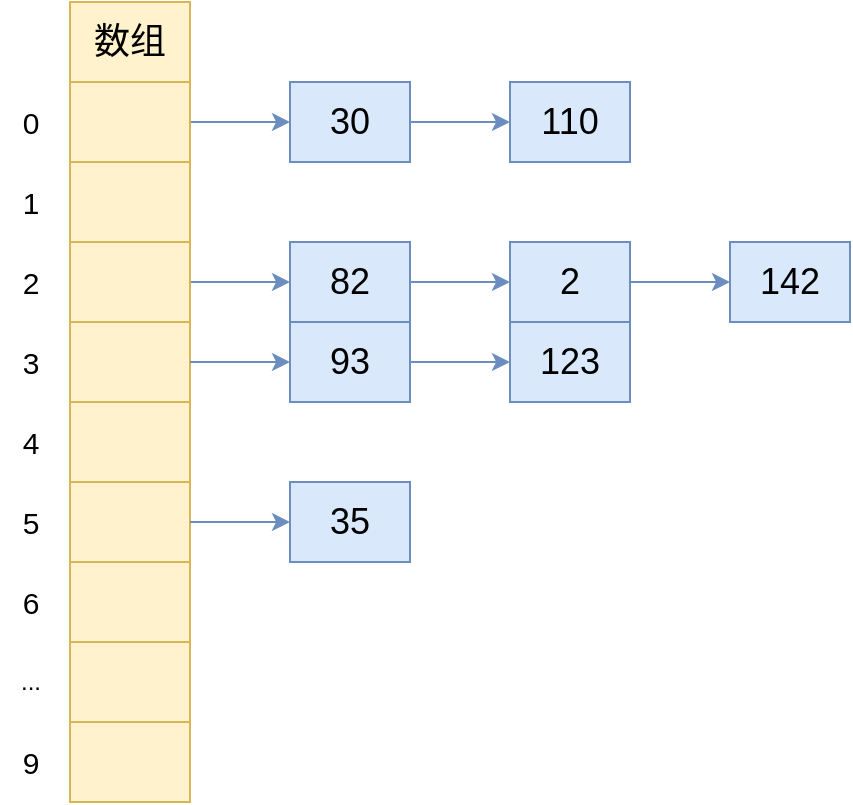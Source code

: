 <mxfile>
    <diagram id="Nv9RrkOkg1tPXbgBqCMM" name="第 1 页">
        <mxGraphModel dx="498" dy="518" grid="1" gridSize="10" guides="1" tooltips="1" connect="1" arrows="1" fold="1" page="1" pageScale="1" pageWidth="827" pageHeight="1169" math="0" shadow="0">
            <root>
                <mxCell id="0"/>
                <mxCell id="1" parent="0"/>
                <mxCell id="35" value="" style="edgeStyle=none;html=1;exitX=1;exitY=0.5;exitDx=0;exitDy=0;fillColor=#dae8fc;strokeColor=#6c8ebf;fontSize=18;" parent="1" source="22" target="34" edge="1">
                    <mxGeometry relative="1" as="geometry"/>
                </mxCell>
                <mxCell id="41" value="" style="edgeStyle=none;html=1;exitX=1;exitY=0.5;exitDx=0;exitDy=0;fillColor=#dae8fc;strokeColor=#6c8ebf;fontSize=18;" parent="1" source="3" target="40" edge="1">
                    <mxGeometry relative="1" as="geometry"/>
                </mxCell>
                <mxCell id="2" value="" style="shape=table;html=1;whiteSpace=wrap;startSize=0;container=1;collapsible=0;childLayout=tableLayout;rounded=0;swimlaneFillColor=none;fillColor=#fff2cc;strokeColor=#d6b656;fontSize=18;" parent="1" vertex="1">
                    <mxGeometry x="70" y="100" width="60" height="400" as="geometry"/>
                </mxCell>
                <mxCell id="7" value="" style="shape=partialRectangle;html=1;whiteSpace=wrap;collapsible=0;dropTarget=0;pointerEvents=0;fillColor=none;top=0;left=0;bottom=0;right=0;points=[[0,0.5],[1,0.5]];portConstraint=eastwest;fontSize=18;" parent="2" vertex="1">
                    <mxGeometry width="60" height="40" as="geometry"/>
                </mxCell>
                <mxCell id="8" value="数组" style="shape=partialRectangle;html=1;whiteSpace=wrap;connectable=0;fillColor=none;top=0;left=0;bottom=0;right=0;overflow=hidden;pointerEvents=1;fontSize=18;" parent="7" vertex="1">
                    <mxGeometry width="60" height="40" as="geometry">
                        <mxRectangle width="60" height="40" as="alternateBounds"/>
                    </mxGeometry>
                </mxCell>
                <mxCell id="22" value="" style="shape=partialRectangle;html=1;whiteSpace=wrap;collapsible=0;dropTarget=0;pointerEvents=0;fillColor=none;top=0;left=0;bottom=0;right=0;points=[[0,0.5],[1,0.5]];portConstraint=eastwest;fontSize=18;" parent="2" vertex="1">
                    <mxGeometry y="40" width="60" height="40" as="geometry"/>
                </mxCell>
                <mxCell id="23" value="" style="shape=partialRectangle;html=1;whiteSpace=wrap;connectable=0;fillColor=none;top=0;left=0;bottom=0;right=0;overflow=hidden;pointerEvents=1;fontSize=18;" parent="22" vertex="1">
                    <mxGeometry width="60" height="40" as="geometry">
                        <mxRectangle width="60" height="40" as="alternateBounds"/>
                    </mxGeometry>
                </mxCell>
                <mxCell id="11" value="" style="shape=partialRectangle;html=1;whiteSpace=wrap;collapsible=0;dropTarget=0;pointerEvents=0;fillColor=none;top=0;left=0;bottom=0;right=0;points=[[0,0.5],[1,0.5]];portConstraint=eastwest;fontSize=18;" parent="2" vertex="1">
                    <mxGeometry y="80" width="60" height="40" as="geometry"/>
                </mxCell>
                <mxCell id="12" value="" style="shape=partialRectangle;html=1;whiteSpace=wrap;connectable=0;fillColor=none;top=0;left=0;bottom=0;right=0;overflow=hidden;pointerEvents=1;fontSize=18;" parent="11" vertex="1">
                    <mxGeometry width="60" height="40" as="geometry">
                        <mxRectangle width="60" height="40" as="alternateBounds"/>
                    </mxGeometry>
                </mxCell>
                <mxCell id="3" value="" style="shape=partialRectangle;html=1;whiteSpace=wrap;collapsible=0;dropTarget=0;pointerEvents=0;fillColor=none;top=0;left=0;bottom=0;right=0;points=[[0,0.5],[1,0.5]];portConstraint=eastwest;fontSize=18;" parent="2" vertex="1">
                    <mxGeometry y="120" width="60" height="40" as="geometry"/>
                </mxCell>
                <mxCell id="4" value="" style="shape=partialRectangle;html=1;whiteSpace=wrap;connectable=0;fillColor=none;top=0;left=0;bottom=0;right=0;overflow=hidden;pointerEvents=1;fontSize=18;" parent="3" vertex="1">
                    <mxGeometry width="60" height="40" as="geometry">
                        <mxRectangle width="60" height="40" as="alternateBounds"/>
                    </mxGeometry>
                </mxCell>
                <mxCell id="14" style="shape=partialRectangle;html=1;whiteSpace=wrap;collapsible=0;dropTarget=0;pointerEvents=0;fillColor=none;top=0;left=0;bottom=0;right=0;points=[[0,0.5],[1,0.5]];portConstraint=eastwest;fontSize=18;" parent="2" vertex="1">
                    <mxGeometry y="160" width="60" height="40" as="geometry"/>
                </mxCell>
                <mxCell id="15" style="shape=partialRectangle;html=1;whiteSpace=wrap;connectable=0;fillColor=none;top=0;left=0;bottom=0;right=0;overflow=hidden;pointerEvents=1;fontSize=18;" parent="14" vertex="1">
                    <mxGeometry width="60" height="40" as="geometry">
                        <mxRectangle width="60" height="40" as="alternateBounds"/>
                    </mxGeometry>
                </mxCell>
                <mxCell id="16" style="shape=partialRectangle;html=1;whiteSpace=wrap;collapsible=0;dropTarget=0;pointerEvents=0;fillColor=none;top=0;left=0;bottom=0;right=0;points=[[0,0.5],[1,0.5]];portConstraint=eastwest;fontSize=18;" parent="2" vertex="1">
                    <mxGeometry y="200" width="60" height="40" as="geometry"/>
                </mxCell>
                <mxCell id="17" style="shape=partialRectangle;html=1;whiteSpace=wrap;connectable=0;fillColor=none;top=0;left=0;bottom=0;right=0;overflow=hidden;pointerEvents=1;fontSize=18;" parent="16" vertex="1">
                    <mxGeometry width="60" height="40" as="geometry">
                        <mxRectangle width="60" height="40" as="alternateBounds"/>
                    </mxGeometry>
                </mxCell>
                <mxCell id="18" style="shape=partialRectangle;html=1;whiteSpace=wrap;collapsible=0;dropTarget=0;pointerEvents=0;fillColor=none;top=0;left=0;bottom=0;right=0;points=[[0,0.5],[1,0.5]];portConstraint=eastwest;fontSize=18;" parent="2" vertex="1">
                    <mxGeometry y="240" width="60" height="40" as="geometry"/>
                </mxCell>
                <mxCell id="19" style="shape=partialRectangle;html=1;whiteSpace=wrap;connectable=0;fillColor=none;top=0;left=0;bottom=0;right=0;overflow=hidden;pointerEvents=1;fontSize=18;" parent="18" vertex="1">
                    <mxGeometry width="60" height="40" as="geometry">
                        <mxRectangle width="60" height="40" as="alternateBounds"/>
                    </mxGeometry>
                </mxCell>
                <mxCell id="20" style="shape=partialRectangle;html=1;whiteSpace=wrap;collapsible=0;dropTarget=0;pointerEvents=0;fillColor=none;top=0;left=0;bottom=0;right=0;points=[[0,0.5],[1,0.5]];portConstraint=eastwest;fontSize=18;" parent="2" vertex="1">
                    <mxGeometry y="280" width="60" height="40" as="geometry"/>
                </mxCell>
                <mxCell id="21" style="shape=partialRectangle;html=1;whiteSpace=wrap;connectable=0;fillColor=none;top=0;left=0;bottom=0;right=0;overflow=hidden;pointerEvents=1;fontSize=18;" parent="20" vertex="1">
                    <mxGeometry width="60" height="40" as="geometry">
                        <mxRectangle width="60" height="40" as="alternateBounds"/>
                    </mxGeometry>
                </mxCell>
                <mxCell id="61" style="shape=partialRectangle;html=1;whiteSpace=wrap;collapsible=0;dropTarget=0;pointerEvents=0;fillColor=none;top=0;left=0;bottom=0;right=0;points=[[0,0.5],[1,0.5]];portConstraint=eastwest;fontSize=18;" vertex="1" parent="2">
                    <mxGeometry y="320" width="60" height="40" as="geometry"/>
                </mxCell>
                <mxCell id="62" style="shape=partialRectangle;html=1;whiteSpace=wrap;connectable=0;fillColor=none;top=0;left=0;bottom=0;right=0;overflow=hidden;pointerEvents=1;fontSize=18;" vertex="1" parent="61">
                    <mxGeometry width="60" height="40" as="geometry">
                        <mxRectangle width="60" height="40" as="alternateBounds"/>
                    </mxGeometry>
                </mxCell>
                <mxCell id="63" style="shape=partialRectangle;html=1;whiteSpace=wrap;collapsible=0;dropTarget=0;pointerEvents=0;fillColor=none;top=0;left=0;bottom=0;right=0;points=[[0,0.5],[1,0.5]];portConstraint=eastwest;fontSize=18;" vertex="1" parent="2">
                    <mxGeometry y="360" width="60" height="40" as="geometry"/>
                </mxCell>
                <mxCell id="64" style="shape=partialRectangle;html=1;whiteSpace=wrap;connectable=0;fillColor=none;top=0;left=0;bottom=0;right=0;overflow=hidden;pointerEvents=1;fontSize=18;" vertex="1" parent="63">
                    <mxGeometry width="60" height="40" as="geometry">
                        <mxRectangle width="60" height="40" as="alternateBounds"/>
                    </mxGeometry>
                </mxCell>
                <mxCell id="37" value="" style="edgeStyle=none;html=1;fillColor=#dae8fc;strokeColor=#6c8ebf;fontSize=18;" parent="1" source="34" target="36" edge="1">
                    <mxGeometry relative="1" as="geometry"/>
                </mxCell>
                <mxCell id="34" value="30" style="whiteSpace=wrap;html=1;startSize=0;rounded=0;swimlaneFillColor=none;fillColor=#dae8fc;strokeColor=#6c8ebf;fontSize=18;" parent="1" vertex="1">
                    <mxGeometry x="180" y="140" width="60" height="40" as="geometry"/>
                </mxCell>
                <mxCell id="36" value="110" style="whiteSpace=wrap;html=1;startSize=0;rounded=0;swimlaneFillColor=none;fillColor=#dae8fc;strokeColor=#6c8ebf;fontSize=18;" parent="1" vertex="1">
                    <mxGeometry x="290" y="140" width="60" height="40" as="geometry"/>
                </mxCell>
                <mxCell id="43" value="" style="edgeStyle=none;html=1;fillColor=#dae8fc;strokeColor=#6c8ebf;fontSize=18;" parent="1" source="40" target="42" edge="1">
                    <mxGeometry relative="1" as="geometry"/>
                </mxCell>
                <mxCell id="40" value="82" style="whiteSpace=wrap;html=1;startSize=0;rounded=0;swimlaneFillColor=none;fillColor=#dae8fc;strokeColor=#6c8ebf;fontSize=18;" parent="1" vertex="1">
                    <mxGeometry x="180" y="220" width="60" height="40" as="geometry"/>
                </mxCell>
                <mxCell id="45" value="" style="edgeStyle=none;html=1;fillColor=#dae8fc;strokeColor=#6c8ebf;fontSize=18;" parent="1" source="42" target="44" edge="1">
                    <mxGeometry relative="1" as="geometry"/>
                </mxCell>
                <mxCell id="42" value="2" style="whiteSpace=wrap;html=1;startSize=0;rounded=0;swimlaneFillColor=none;fillColor=#dae8fc;strokeColor=#6c8ebf;fontSize=18;" parent="1" vertex="1">
                    <mxGeometry x="290" y="220" width="60" height="40" as="geometry"/>
                </mxCell>
                <mxCell id="44" value="142" style="whiteSpace=wrap;html=1;startSize=0;rounded=0;swimlaneFillColor=none;fillColor=#dae8fc;strokeColor=#6c8ebf;fontSize=18;" parent="1" vertex="1">
                    <mxGeometry x="400" y="220" width="60" height="40" as="geometry"/>
                </mxCell>
                <mxCell id="51" style="edgeStyle=none;html=1;entryX=0;entryY=0.5;entryDx=0;entryDy=0;fillColor=#dae8fc;strokeColor=#6c8ebf;fontSize=18;" parent="1" source="46" target="47" edge="1">
                    <mxGeometry relative="1" as="geometry"/>
                </mxCell>
                <mxCell id="46" value="93" style="whiteSpace=wrap;html=1;startSize=0;rounded=0;swimlaneFillColor=none;fillColor=#dae8fc;strokeColor=#6c8ebf;fontSize=18;" parent="1" vertex="1">
                    <mxGeometry x="180" y="260" width="60" height="40" as="geometry"/>
                </mxCell>
                <mxCell id="47" value="123" style="whiteSpace=wrap;html=1;startSize=0;rounded=0;swimlaneFillColor=none;fillColor=#dae8fc;strokeColor=#6c8ebf;fontSize=18;" parent="1" vertex="1">
                    <mxGeometry x="290" y="260" width="60" height="40" as="geometry"/>
                </mxCell>
                <mxCell id="48" value="35" style="whiteSpace=wrap;html=1;startSize=0;rounded=0;swimlaneFillColor=none;fillColor=#dae8fc;strokeColor=#6c8ebf;fontSize=18;" parent="1" vertex="1">
                    <mxGeometry x="180" y="340" width="60" height="40" as="geometry"/>
                </mxCell>
                <mxCell id="50" style="edgeStyle=none;html=1;entryX=0;entryY=0.5;entryDx=0;entryDy=0;fillColor=#dae8fc;strokeColor=#6c8ebf;fontSize=18;" parent="1" source="14" target="46" edge="1">
                    <mxGeometry relative="1" as="geometry"/>
                </mxCell>
                <mxCell id="52" style="edgeStyle=none;html=1;entryX=0;entryY=0.5;entryDx=0;entryDy=0;fillColor=#dae8fc;strokeColor=#6c8ebf;fontSize=18;" parent="1" source="18" target="48" edge="1">
                    <mxGeometry relative="1" as="geometry"/>
                </mxCell>
                <mxCell id="53" value="0" style="text;html=1;align=center;verticalAlign=middle;resizable=0;points=[];autosize=1;strokeColor=none;fillColor=none;fontSize=15;" parent="1" vertex="1">
                    <mxGeometry x="40" y="150" width="20" height="20" as="geometry"/>
                </mxCell>
                <mxCell id="55" value="4" style="text;html=1;align=center;verticalAlign=middle;resizable=0;points=[];autosize=1;strokeColor=none;fillColor=none;fontSize=15;" parent="1" vertex="1">
                    <mxGeometry x="40" y="310" width="20" height="20" as="geometry"/>
                </mxCell>
                <mxCell id="56" value="5" style="text;html=1;align=center;verticalAlign=middle;resizable=0;points=[];autosize=1;strokeColor=none;fillColor=none;fontSize=15;" parent="1" vertex="1">
                    <mxGeometry x="40" y="350" width="20" height="20" as="geometry"/>
                </mxCell>
                <mxCell id="57" value="6" style="text;html=1;align=center;verticalAlign=middle;resizable=0;points=[];autosize=1;strokeColor=none;fillColor=none;fontSize=15;" parent="1" vertex="1">
                    <mxGeometry x="40" y="390" width="20" height="20" as="geometry"/>
                </mxCell>
                <mxCell id="58" value="3" style="text;html=1;align=center;verticalAlign=middle;resizable=0;points=[];autosize=1;strokeColor=none;fillColor=none;fontSize=15;" parent="1" vertex="1">
                    <mxGeometry x="40" y="270" width="20" height="20" as="geometry"/>
                </mxCell>
                <mxCell id="59" value="2" style="text;html=1;align=center;verticalAlign=middle;resizable=0;points=[];autosize=1;strokeColor=none;fillColor=none;fontSize=15;" parent="1" vertex="1">
                    <mxGeometry x="40" y="230" width="20" height="20" as="geometry"/>
                </mxCell>
                <mxCell id="60" value="1" style="text;html=1;align=center;verticalAlign=middle;resizable=0;points=[];autosize=1;strokeColor=none;fillColor=none;fontSize=15;" parent="1" vertex="1">
                    <mxGeometry x="40" y="190" width="20" height="20" as="geometry"/>
                </mxCell>
                <mxCell id="67" value="..." style="text;html=1;align=center;verticalAlign=middle;resizable=0;points=[];autosize=1;strokeColor=none;fillColor=none;" vertex="1" parent="1">
                    <mxGeometry x="35" y="430" width="30" height="20" as="geometry"/>
                </mxCell>
                <mxCell id="68" value="9" style="text;html=1;align=center;verticalAlign=middle;resizable=0;points=[];autosize=1;strokeColor=none;fillColor=none;fontSize=15;" vertex="1" parent="1">
                    <mxGeometry x="40" y="470" width="20" height="20" as="geometry"/>
                </mxCell>
            </root>
        </mxGraphModel>
    </diagram>
</mxfile>
